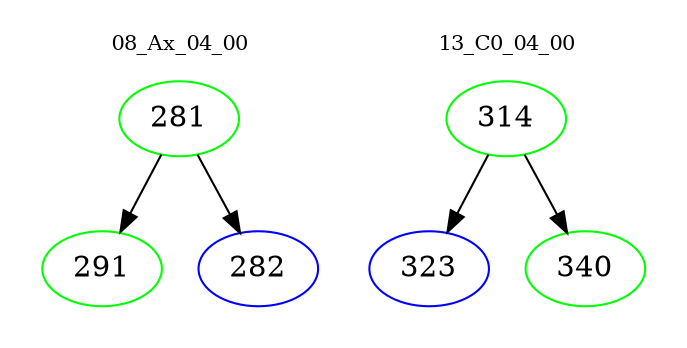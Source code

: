 digraph{
subgraph cluster_0 {
color = white
label = "08_Ax_04_00";
fontsize=10;
T0_281 [label="281", color="green"]
T0_281 -> T0_291 [color="black"]
T0_291 [label="291", color="green"]
T0_281 -> T0_282 [color="black"]
T0_282 [label="282", color="blue"]
}
subgraph cluster_1 {
color = white
label = "13_C0_04_00";
fontsize=10;
T1_314 [label="314", color="green"]
T1_314 -> T1_323 [color="black"]
T1_323 [label="323", color="blue"]
T1_314 -> T1_340 [color="black"]
T1_340 [label="340", color="green"]
}
}
